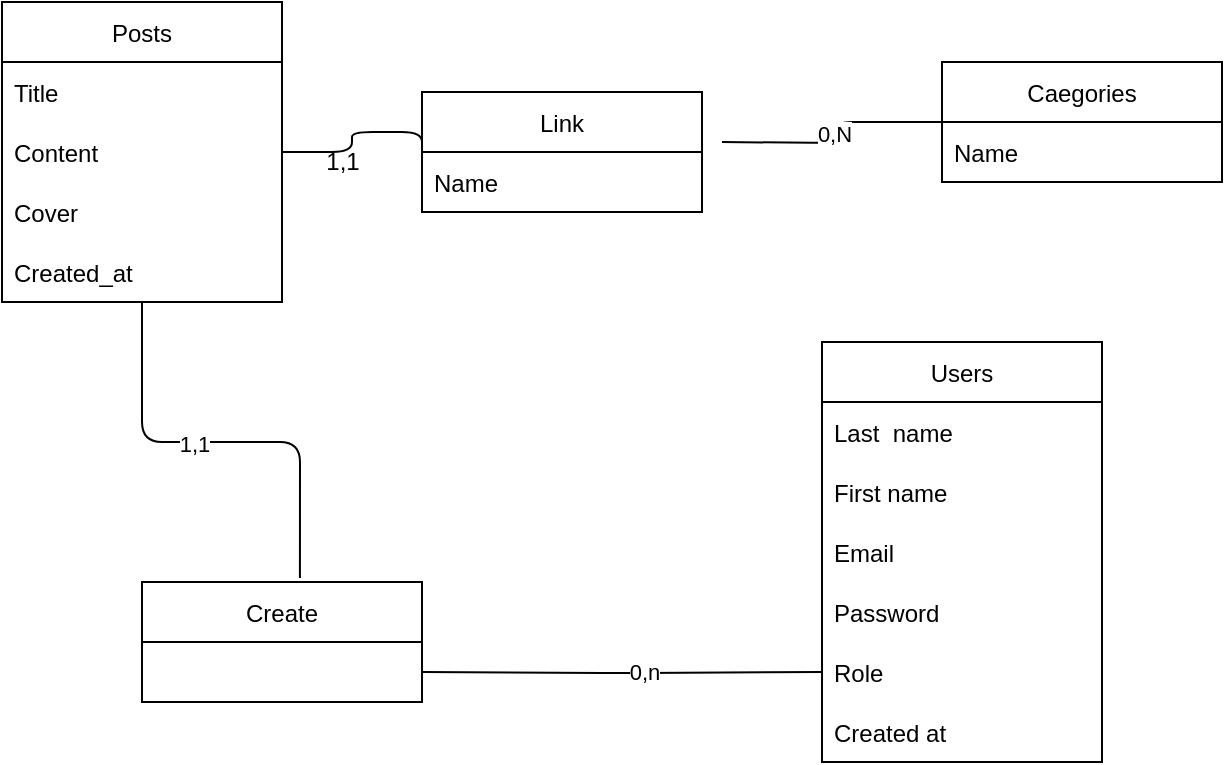 <mxfile>
    <diagram id="PFnzygwBaXuBRmzimtfe" name="MCD">
        <mxGraphModel dx="936" dy="794" grid="1" gridSize="10" guides="1" tooltips="1" connect="1" arrows="1" fold="1" page="1" pageScale="1" pageWidth="827" pageHeight="1169" math="0" shadow="0">
            <root>
                <mxCell id="0"/>
                <mxCell id="1" parent="0"/>
                <mxCell id="25" style="edgeStyle=orthogonalEdgeStyle;html=1;entryX=0.564;entryY=-0.033;entryDx=0;entryDy=0;entryPerimeter=0;endArrow=none;endFill=0;" edge="1" parent="1" source="2" target="12">
                    <mxGeometry relative="1" as="geometry">
                        <mxPoint x="160" y="440" as="targetPoint"/>
                    </mxGeometry>
                </mxCell>
                <mxCell id="26" value="1,1" style="edgeLabel;html=1;align=center;verticalAlign=middle;resizable=0;points=[];" vertex="1" connectable="0" parent="25">
                    <mxGeometry x="-0.115" y="-1" relative="1" as="geometry">
                        <mxPoint as="offset"/>
                    </mxGeometry>
                </mxCell>
                <mxCell id="31" style="edgeStyle=orthogonalEdgeStyle;html=1;entryX=0;entryY=0;entryDx=0;entryDy=0;entryPerimeter=0;endArrow=none;endFill=0;" edge="1" parent="1" source="2" target="30">
                    <mxGeometry relative="1" as="geometry"/>
                </mxCell>
                <mxCell id="2" value="Posts" style="swimlane;fontStyle=0;childLayout=stackLayout;horizontal=1;startSize=30;horizontalStack=0;resizeParent=1;resizeParentMax=0;resizeLast=0;collapsible=1;marginBottom=0;" vertex="1" parent="1">
                    <mxGeometry x="90" y="170" width="140" height="150" as="geometry"/>
                </mxCell>
                <mxCell id="3" value="Title" style="text;strokeColor=none;fillColor=none;align=left;verticalAlign=middle;spacingLeft=4;spacingRight=4;overflow=hidden;points=[[0,0.5],[1,0.5]];portConstraint=eastwest;rotatable=0;" vertex="1" parent="2">
                    <mxGeometry y="30" width="140" height="30" as="geometry"/>
                </mxCell>
                <mxCell id="4" value="Content" style="text;strokeColor=none;fillColor=none;align=left;verticalAlign=middle;spacingLeft=4;spacingRight=4;overflow=hidden;points=[[0,0.5],[1,0.5]];portConstraint=eastwest;rotatable=0;" vertex="1" parent="2">
                    <mxGeometry y="60" width="140" height="30" as="geometry"/>
                </mxCell>
                <mxCell id="5" value="Cover" style="text;strokeColor=none;fillColor=none;align=left;verticalAlign=middle;spacingLeft=4;spacingRight=4;overflow=hidden;points=[[0,0.5],[1,0.5]];portConstraint=eastwest;rotatable=0;" vertex="1" parent="2">
                    <mxGeometry y="90" width="140" height="30" as="geometry"/>
                </mxCell>
                <mxCell id="6" value="Created_at" style="text;strokeColor=none;fillColor=none;align=left;verticalAlign=middle;spacingLeft=4;spacingRight=4;overflow=hidden;points=[[0,0.5],[1,0.5]];portConstraint=eastwest;rotatable=0;" vertex="1" parent="2">
                    <mxGeometry y="120" width="140" height="30" as="geometry"/>
                </mxCell>
                <mxCell id="33" value="0,N" style="edgeStyle=orthogonalEdgeStyle;html=1;endArrow=none;endFill=0;" edge="1" parent="1" source="7">
                    <mxGeometry relative="1" as="geometry">
                        <mxPoint x="450" y="240" as="targetPoint"/>
                    </mxGeometry>
                </mxCell>
                <mxCell id="7" value="Caegories" style="swimlane;fontStyle=0;childLayout=stackLayout;horizontal=1;startSize=30;horizontalStack=0;resizeParent=1;resizeParentMax=0;resizeLast=0;collapsible=1;marginBottom=0;" vertex="1" parent="1">
                    <mxGeometry x="560" y="200" width="140" height="60" as="geometry"/>
                </mxCell>
                <mxCell id="8" value="Name" style="text;strokeColor=none;fillColor=none;align=left;verticalAlign=middle;spacingLeft=4;spacingRight=4;overflow=hidden;points=[[0,0.5],[1,0.5]];portConstraint=eastwest;rotatable=0;" vertex="1" parent="7">
                    <mxGeometry y="30" width="140" height="30" as="geometry"/>
                </mxCell>
                <mxCell id="12" value="Create" style="swimlane;fontStyle=0;childLayout=stackLayout;horizontal=1;startSize=30;horizontalStack=0;resizeParent=1;resizeParentMax=0;resizeLast=0;collapsible=1;marginBottom=0;" vertex="1" parent="1">
                    <mxGeometry x="160" y="460" width="140" height="60" as="geometry"/>
                </mxCell>
                <mxCell id="17" value="Users" style="swimlane;fontStyle=0;childLayout=stackLayout;horizontal=1;startSize=30;horizontalStack=0;resizeParent=1;resizeParentMax=0;resizeLast=0;collapsible=1;marginBottom=0;" vertex="1" parent="1">
                    <mxGeometry x="500" y="340" width="140" height="210" as="geometry"/>
                </mxCell>
                <mxCell id="18" value="Last  name" style="text;strokeColor=none;fillColor=none;align=left;verticalAlign=middle;spacingLeft=4;spacingRight=4;overflow=hidden;points=[[0,0.5],[1,0.5]];portConstraint=eastwest;rotatable=0;" vertex="1" parent="17">
                    <mxGeometry y="30" width="140" height="30" as="geometry"/>
                </mxCell>
                <mxCell id="19" value="First name" style="text;strokeColor=none;fillColor=none;align=left;verticalAlign=middle;spacingLeft=4;spacingRight=4;overflow=hidden;points=[[0,0.5],[1,0.5]];portConstraint=eastwest;rotatable=0;" vertex="1" parent="17">
                    <mxGeometry y="60" width="140" height="30" as="geometry"/>
                </mxCell>
                <mxCell id="20" value="Email" style="text;strokeColor=none;fillColor=none;align=left;verticalAlign=middle;spacingLeft=4;spacingRight=4;overflow=hidden;points=[[0,0.5],[1,0.5]];portConstraint=eastwest;rotatable=0;" vertex="1" parent="17">
                    <mxGeometry y="90" width="140" height="30" as="geometry"/>
                </mxCell>
                <mxCell id="21" value="Password" style="text;strokeColor=none;fillColor=none;align=left;verticalAlign=middle;spacingLeft=4;spacingRight=4;overflow=hidden;points=[[0,0.5],[1,0.5]];portConstraint=eastwest;rotatable=0;" vertex="1" parent="17">
                    <mxGeometry y="120" width="140" height="30" as="geometry"/>
                </mxCell>
                <mxCell id="23" value="Role" style="text;strokeColor=none;fillColor=none;align=left;verticalAlign=middle;spacingLeft=4;spacingRight=4;overflow=hidden;points=[[0,0.5],[1,0.5]];portConstraint=eastwest;rotatable=0;" vertex="1" parent="17">
                    <mxGeometry y="150" width="140" height="30" as="geometry"/>
                </mxCell>
                <mxCell id="22" value="Created at" style="text;strokeColor=none;fillColor=none;align=left;verticalAlign=middle;spacingLeft=4;spacingRight=4;overflow=hidden;points=[[0,0.5],[1,0.5]];portConstraint=eastwest;rotatable=0;" vertex="1" parent="17">
                    <mxGeometry y="180" width="140" height="30" as="geometry"/>
                </mxCell>
                <mxCell id="27" style="edgeStyle=orthogonalEdgeStyle;html=1;entryX=0;entryY=0.5;entryDx=0;entryDy=0;endArrow=none;endFill=0;" edge="1" parent="1" target="23">
                    <mxGeometry relative="1" as="geometry">
                        <mxPoint x="300" y="505" as="sourcePoint"/>
                    </mxGeometry>
                </mxCell>
                <mxCell id="28" value="0,n" style="edgeLabel;html=1;align=center;verticalAlign=middle;resizable=0;points=[];" vertex="1" connectable="0" parent="27">
                    <mxGeometry x="0.11" relative="1" as="geometry">
                        <mxPoint as="offset"/>
                    </mxGeometry>
                </mxCell>
                <mxCell id="29" value="Link" style="swimlane;fontStyle=0;childLayout=stackLayout;horizontal=1;startSize=30;horizontalStack=0;resizeParent=1;resizeParentMax=0;resizeLast=0;collapsible=1;marginBottom=0;" vertex="1" parent="1">
                    <mxGeometry x="300" y="215" width="140" height="60" as="geometry"/>
                </mxCell>
                <mxCell id="30" value="Name" style="text;strokeColor=none;fillColor=none;align=left;verticalAlign=middle;spacingLeft=4;spacingRight=4;overflow=hidden;points=[[0,0.5],[1,0.5]];portConstraint=eastwest;rotatable=0;" vertex="1" parent="29">
                    <mxGeometry y="30" width="140" height="30" as="geometry"/>
                </mxCell>
                <mxCell id="32" value="1,1" style="text;html=1;align=center;verticalAlign=middle;resizable=0;points=[];autosize=1;strokeColor=none;fillColor=none;" vertex="1" parent="1">
                    <mxGeometry x="245" y="240" width="30" height="20" as="geometry"/>
                </mxCell>
            </root>
        </mxGraphModel>
    </diagram>
    <diagram name="MLD" id="y1ZOfD1AlzrR26wAxZzx">
        <mxGraphModel dx="936" dy="794" grid="1" gridSize="10" guides="1" tooltips="1" connect="1" arrows="1" fold="1" page="1" pageScale="1" pageWidth="827" pageHeight="1169" math="0" shadow="0">
            <root>
                <mxCell id="Jay70UDZzefdvlLKz4kh-0"/>
                <mxCell id="Jay70UDZzefdvlLKz4kh-1" parent="Jay70UDZzefdvlLKz4kh-0"/>
                <mxCell id="Jay70UDZzefdvlLKz4kh-5" value="posts" style="swimlane;fontStyle=0;childLayout=stackLayout;horizontal=1;startSize=30;horizontalStack=0;resizeParent=1;resizeParentMax=0;resizeLast=0;collapsible=1;marginBottom=0;" vertex="1" parent="Jay70UDZzefdvlLKz4kh-1">
                    <mxGeometry x="90" y="170" width="140" height="240" as="geometry"/>
                </mxCell>
                <mxCell id="3b3Je2oCsu2IlevbvZMk-0" value="id INT(pk)" style="text;strokeColor=#2D7600;fillColor=#60a917;align=left;verticalAlign=middle;spacingLeft=4;spacingRight=4;overflow=hidden;points=[[0,0.5],[1,0.5]];portConstraint=eastwest;rotatable=0;fontColor=#ffffff;" vertex="1" parent="Jay70UDZzefdvlLKz4kh-5">
                    <mxGeometry y="30" width="140" height="30" as="geometry"/>
                </mxCell>
                <mxCell id="Jay70UDZzefdvlLKz4kh-6" value="title VARCHAR(255)" style="text;strokeColor=none;fillColor=none;align=left;verticalAlign=middle;spacingLeft=4;spacingRight=4;overflow=hidden;points=[[0,0.5],[1,0.5]];portConstraint=eastwest;rotatable=0;" vertex="1" parent="Jay70UDZzefdvlLKz4kh-5">
                    <mxGeometry y="60" width="140" height="30" as="geometry"/>
                </mxCell>
                <mxCell id="Jay70UDZzefdvlLKz4kh-7" value="content TEXT" style="text;strokeColor=none;fillColor=none;align=left;verticalAlign=middle;spacingLeft=4;spacingRight=4;overflow=hidden;points=[[0,0.5],[1,0.5]];portConstraint=eastwest;rotatable=0;" vertex="1" parent="Jay70UDZzefdvlLKz4kh-5">
                    <mxGeometry y="90" width="140" height="30" as="geometry"/>
                </mxCell>
                <mxCell id="Jay70UDZzefdvlLKz4kh-8" value="cover VARCHAR(150)" style="text;strokeColor=none;fillColor=none;align=left;verticalAlign=middle;spacingLeft=4;spacingRight=4;overflow=hidden;points=[[0,0.5],[1,0.5]];portConstraint=eastwest;rotatable=0;" vertex="1" parent="Jay70UDZzefdvlLKz4kh-5">
                    <mxGeometry y="120" width="140" height="30" as="geometry"/>
                </mxCell>
                <mxCell id="Jay70UDZzefdvlLKz4kh-9" value="created_at DATE" style="text;strokeColor=none;fillColor=none;align=left;verticalAlign=middle;spacingLeft=4;spacingRight=4;overflow=hidden;points=[[0,0.5],[1,0.5]];portConstraint=eastwest;rotatable=0;" vertex="1" parent="Jay70UDZzefdvlLKz4kh-5">
                    <mxGeometry y="150" width="140" height="30" as="geometry"/>
                </mxCell>
                <mxCell id="nxQoJgFmnaWfOmbq-VEF-1" value="category_id  INT (fk)" style="text;strokeColor=#3700CC;fillColor=#6a00ff;align=left;verticalAlign=middle;spacingLeft=4;spacingRight=4;overflow=hidden;points=[[0,0.5],[1,0.5]];portConstraint=eastwest;rotatable=0;fontColor=#ffffff;" vertex="1" parent="Jay70UDZzefdvlLKz4kh-5">
                    <mxGeometry y="180" width="140" height="30" as="geometry"/>
                </mxCell>
                <mxCell id="0XWc3LFhCEAqZ1ilNmJf-0" value="user_id INT (fk)" style="text;strokeColor=#3700CC;fillColor=#6a00ff;align=left;verticalAlign=middle;spacingLeft=4;spacingRight=4;overflow=hidden;points=[[0,0.5],[1,0.5]];portConstraint=eastwest;rotatable=0;fontColor=#ffffff;" vertex="1" parent="Jay70UDZzefdvlLKz4kh-5">
                    <mxGeometry y="210" width="140" height="30" as="geometry"/>
                </mxCell>
                <mxCell id="nxQoJgFmnaWfOmbq-VEF-3" style="edgeStyle=orthogonalEdgeStyle;html=1;entryX=1;entryY=0.5;entryDx=0;entryDy=0;" edge="1" parent="Jay70UDZzefdvlLKz4kh-1" source="Jay70UDZzefdvlLKz4kh-11" target="nxQoJgFmnaWfOmbq-VEF-1">
                    <mxGeometry relative="1" as="geometry">
                        <Array as="points">
                            <mxPoint x="370" y="245"/>
                            <mxPoint x="370" y="365"/>
                        </Array>
                    </mxGeometry>
                </mxCell>
                <mxCell id="Jay70UDZzefdvlLKz4kh-11" value="categories" style="swimlane;fontStyle=0;childLayout=stackLayout;horizontal=1;startSize=30;horizontalStack=0;resizeParent=1;resizeParentMax=0;resizeLast=0;collapsible=1;marginBottom=0;" vertex="1" parent="Jay70UDZzefdvlLKz4kh-1">
                    <mxGeometry x="560" y="200" width="140" height="90" as="geometry"/>
                </mxCell>
                <mxCell id="nxQoJgFmnaWfOmbq-VEF-0" value="id INT(pk)" style="text;strokeColor=#2D7600;fillColor=#60a917;align=left;verticalAlign=middle;spacingLeft=4;spacingRight=4;overflow=hidden;points=[[0,0.5],[1,0.5]];portConstraint=eastwest;rotatable=0;fontColor=#ffffff;" vertex="1" parent="Jay70UDZzefdvlLKz4kh-11">
                    <mxGeometry y="30" width="140" height="30" as="geometry"/>
                </mxCell>
                <mxCell id="Jay70UDZzefdvlLKz4kh-12" value="name VARCHAR(255)" style="text;strokeColor=none;fillColor=none;align=left;verticalAlign=middle;spacingLeft=4;spacingRight=4;overflow=hidden;points=[[0,0.5],[1,0.5]];portConstraint=eastwest;rotatable=0;" vertex="1" parent="Jay70UDZzefdvlLKz4kh-11">
                    <mxGeometry y="60" width="140" height="30" as="geometry"/>
                </mxCell>
                <mxCell id="0XWc3LFhCEAqZ1ilNmJf-1" style="edgeStyle=orthogonalEdgeStyle;html=1;exitX=0;exitY=0.5;exitDx=0;exitDy=0;entryX=1;entryY=0.5;entryDx=0;entryDy=0;" edge="1" parent="Jay70UDZzefdvlLKz4kh-1" source="nxQoJgFmnaWfOmbq-VEF-2" target="0XWc3LFhCEAqZ1ilNmJf-0">
                    <mxGeometry relative="1" as="geometry">
                        <mxPoint x="240" y="390" as="targetPoint"/>
                    </mxGeometry>
                </mxCell>
                <mxCell id="Jay70UDZzefdvlLKz4kh-15" value="users" style="swimlane;fontStyle=0;childLayout=stackLayout;horizontal=1;startSize=30;horizontalStack=0;resizeParent=1;resizeParentMax=0;resizeLast=0;collapsible=1;marginBottom=0;" vertex="1" parent="Jay70UDZzefdvlLKz4kh-1">
                    <mxGeometry x="500" y="340" width="190" height="240" as="geometry"/>
                </mxCell>
                <mxCell id="nxQoJgFmnaWfOmbq-VEF-2" value="id INT(pk)" style="text;strokeColor=#2D7600;fillColor=#60a917;align=left;verticalAlign=middle;spacingLeft=4;spacingRight=4;overflow=hidden;points=[[0,0.5],[1,0.5]];portConstraint=eastwest;rotatable=0;fontColor=#ffffff;" vertex="1" parent="Jay70UDZzefdvlLKz4kh-15">
                    <mxGeometry y="30" width="190" height="30" as="geometry"/>
                </mxCell>
                <mxCell id="Jay70UDZzefdvlLKz4kh-17" value="lastName VARCHAR(30)" style="text;strokeColor=none;fillColor=none;align=left;verticalAlign=middle;spacingLeft=4;spacingRight=4;overflow=hidden;points=[[0,0.5],[1,0.5]];portConstraint=eastwest;rotatable=0;" vertex="1" parent="Jay70UDZzefdvlLKz4kh-15">
                    <mxGeometry y="60" width="190" height="30" as="geometry"/>
                </mxCell>
                <mxCell id="Jay70UDZzefdvlLKz4kh-16" value="firstName VARCHAR(30)" style="text;strokeColor=none;fillColor=none;align=left;verticalAlign=middle;spacingLeft=4;spacingRight=4;overflow=hidden;points=[[0,0.5],[1,0.5]];portConstraint=eastwest;rotatable=0;" vertex="1" parent="Jay70UDZzefdvlLKz4kh-15">
                    <mxGeometry y="90" width="190" height="30" as="geometry"/>
                </mxCell>
                <mxCell id="Jay70UDZzefdvlLKz4kh-18" value="email VARCHAR(120)" style="text;strokeColor=none;fillColor=none;align=left;verticalAlign=middle;spacingLeft=4;spacingRight=4;overflow=hidden;points=[[0,0.5],[1,0.5]];portConstraint=eastwest;rotatable=0;" vertex="1" parent="Jay70UDZzefdvlLKz4kh-15">
                    <mxGeometry y="120" width="190" height="30" as="geometry"/>
                </mxCell>
                <mxCell id="Jay70UDZzefdvlLKz4kh-19" value="password VARCHAR(80)" style="text;strokeColor=none;fillColor=none;align=left;verticalAlign=middle;spacingLeft=4;spacingRight=4;overflow=hidden;points=[[0,0.5],[1,0.5]];portConstraint=eastwest;rotatable=0;" vertex="1" parent="Jay70UDZzefdvlLKz4kh-15">
                    <mxGeometry y="150" width="190" height="30" as="geometry"/>
                </mxCell>
                <mxCell id="Jay70UDZzefdvlLKz4kh-20" value="role VARCHAR(20)" style="text;strokeColor=none;fillColor=none;align=left;verticalAlign=middle;spacingLeft=4;spacingRight=4;overflow=hidden;points=[[0,0.5],[1,0.5]];portConstraint=eastwest;rotatable=0;" vertex="1" parent="Jay70UDZzefdvlLKz4kh-15">
                    <mxGeometry y="180" width="190" height="30" as="geometry"/>
                </mxCell>
                <mxCell id="Jay70UDZzefdvlLKz4kh-21" value="created_at DATE" style="text;strokeColor=none;fillColor=none;align=left;verticalAlign=middle;spacingLeft=4;spacingRight=4;overflow=hidden;points=[[0,0.5],[1,0.5]];portConstraint=eastwest;rotatable=0;" vertex="1" parent="Jay70UDZzefdvlLKz4kh-15">
                    <mxGeometry y="210" width="190" height="30" as="geometry"/>
                </mxCell>
            </root>
        </mxGraphModel>
    </diagram>
</mxfile>